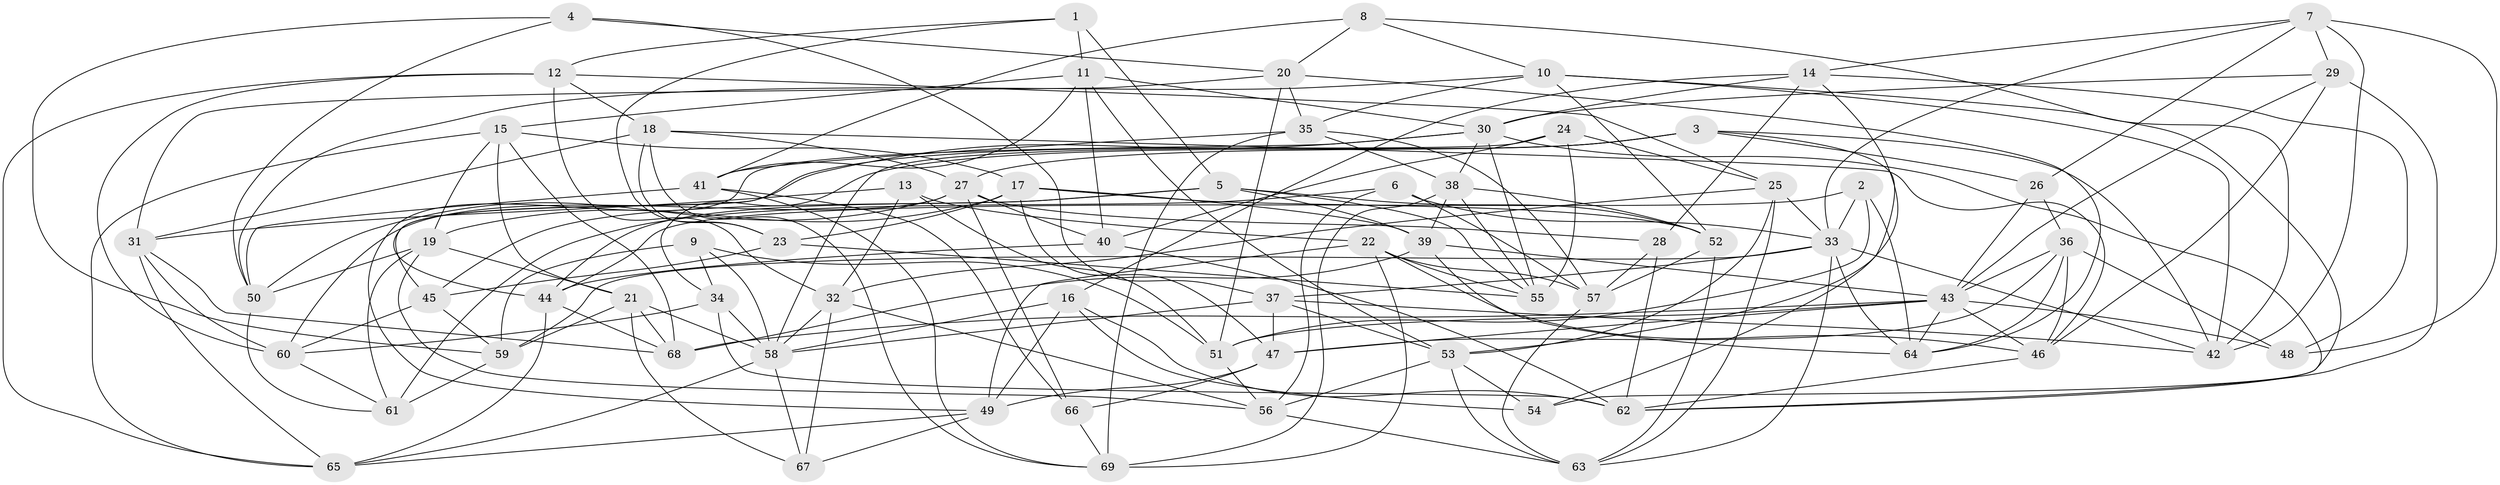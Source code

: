 // original degree distribution, {4: 1.0}
// Generated by graph-tools (version 1.1) at 2025/02/03/09/25 03:02:59]
// undirected, 69 vertices, 197 edges
graph export_dot {
graph [start="1"]
  node [color=gray90,style=filled];
  1;
  2;
  3;
  4;
  5;
  6;
  7;
  8;
  9;
  10;
  11;
  12;
  13;
  14;
  15;
  16;
  17;
  18;
  19;
  20;
  21;
  22;
  23;
  24;
  25;
  26;
  27;
  28;
  29;
  30;
  31;
  32;
  33;
  34;
  35;
  36;
  37;
  38;
  39;
  40;
  41;
  42;
  43;
  44;
  45;
  46;
  47;
  48;
  49;
  50;
  51;
  52;
  53;
  54;
  55;
  56;
  57;
  58;
  59;
  60;
  61;
  62;
  63;
  64;
  65;
  66;
  67;
  68;
  69;
  1 -- 5 [weight=1.0];
  1 -- 11 [weight=1.0];
  1 -- 12 [weight=1.0];
  1 -- 23 [weight=1.0];
  2 -- 33 [weight=1.0];
  2 -- 44 [weight=1.0];
  2 -- 51 [weight=1.0];
  2 -- 64 [weight=1.0];
  3 -- 26 [weight=1.0];
  3 -- 27 [weight=1.0];
  3 -- 34 [weight=1.0];
  3 -- 42 [weight=1.0];
  3 -- 45 [weight=1.0];
  3 -- 54 [weight=1.0];
  4 -- 20 [weight=1.0];
  4 -- 37 [weight=1.0];
  4 -- 50 [weight=1.0];
  4 -- 59 [weight=1.0];
  5 -- 39 [weight=1.0];
  5 -- 44 [weight=1.0];
  5 -- 45 [weight=1.0];
  5 -- 52 [weight=1.0];
  5 -- 55 [weight=1.0];
  6 -- 33 [weight=2.0];
  6 -- 56 [weight=1.0];
  6 -- 57 [weight=1.0];
  6 -- 61 [weight=2.0];
  7 -- 14 [weight=1.0];
  7 -- 26 [weight=1.0];
  7 -- 29 [weight=1.0];
  7 -- 33 [weight=1.0];
  7 -- 42 [weight=1.0];
  7 -- 48 [weight=1.0];
  8 -- 10 [weight=1.0];
  8 -- 20 [weight=1.0];
  8 -- 41 [weight=1.0];
  8 -- 42 [weight=1.0];
  9 -- 34 [weight=1.0];
  9 -- 51 [weight=1.0];
  9 -- 58 [weight=1.0];
  9 -- 59 [weight=1.0];
  10 -- 35 [weight=1.0];
  10 -- 42 [weight=1.0];
  10 -- 50 [weight=1.0];
  10 -- 52 [weight=1.0];
  10 -- 54 [weight=1.0];
  11 -- 15 [weight=1.0];
  11 -- 30 [weight=1.0];
  11 -- 40 [weight=1.0];
  11 -- 41 [weight=1.0];
  11 -- 53 [weight=1.0];
  12 -- 18 [weight=1.0];
  12 -- 25 [weight=1.0];
  12 -- 32 [weight=1.0];
  12 -- 60 [weight=1.0];
  12 -- 65 [weight=1.0];
  13 -- 22 [weight=1.0];
  13 -- 31 [weight=1.0];
  13 -- 32 [weight=1.0];
  13 -- 51 [weight=1.0];
  14 -- 16 [weight=1.0];
  14 -- 28 [weight=1.0];
  14 -- 30 [weight=1.0];
  14 -- 48 [weight=1.0];
  14 -- 53 [weight=1.0];
  15 -- 17 [weight=1.0];
  15 -- 19 [weight=1.0];
  15 -- 21 [weight=1.0];
  15 -- 65 [weight=1.0];
  15 -- 68 [weight=1.0];
  16 -- 49 [weight=1.0];
  16 -- 54 [weight=2.0];
  16 -- 58 [weight=1.0];
  16 -- 62 [weight=1.0];
  17 -- 19 [weight=1.0];
  17 -- 23 [weight=1.0];
  17 -- 39 [weight=1.0];
  17 -- 47 [weight=1.0];
  17 -- 52 [weight=1.0];
  18 -- 23 [weight=1.0];
  18 -- 27 [weight=1.0];
  18 -- 31 [weight=1.0];
  18 -- 46 [weight=1.0];
  18 -- 69 [weight=1.0];
  19 -- 21 [weight=1.0];
  19 -- 50 [weight=1.0];
  19 -- 56 [weight=1.0];
  19 -- 61 [weight=1.0];
  20 -- 31 [weight=1.0];
  20 -- 35 [weight=1.0];
  20 -- 51 [weight=1.0];
  20 -- 64 [weight=1.0];
  21 -- 58 [weight=1.0];
  21 -- 59 [weight=1.0];
  21 -- 67 [weight=1.0];
  21 -- 68 [weight=1.0];
  22 -- 46 [weight=1.0];
  22 -- 49 [weight=1.0];
  22 -- 55 [weight=1.0];
  22 -- 57 [weight=1.0];
  22 -- 69 [weight=1.0];
  23 -- 45 [weight=2.0];
  23 -- 55 [weight=1.0];
  24 -- 25 [weight=1.0];
  24 -- 40 [weight=1.0];
  24 -- 55 [weight=1.0];
  24 -- 58 [weight=1.0];
  25 -- 32 [weight=1.0];
  25 -- 33 [weight=1.0];
  25 -- 53 [weight=1.0];
  25 -- 63 [weight=1.0];
  26 -- 36 [weight=1.0];
  26 -- 43 [weight=1.0];
  27 -- 28 [weight=1.0];
  27 -- 40 [weight=2.0];
  27 -- 50 [weight=1.0];
  27 -- 60 [weight=1.0];
  27 -- 66 [weight=1.0];
  28 -- 57 [weight=1.0];
  28 -- 62 [weight=1.0];
  29 -- 30 [weight=1.0];
  29 -- 43 [weight=1.0];
  29 -- 46 [weight=1.0];
  29 -- 62 [weight=2.0];
  30 -- 38 [weight=1.0];
  30 -- 44 [weight=1.0];
  30 -- 49 [weight=1.0];
  30 -- 55 [weight=1.0];
  30 -- 62 [weight=1.0];
  31 -- 60 [weight=1.0];
  31 -- 65 [weight=1.0];
  31 -- 68 [weight=1.0];
  32 -- 56 [weight=1.0];
  32 -- 58 [weight=1.0];
  32 -- 67 [weight=1.0];
  33 -- 37 [weight=1.0];
  33 -- 42 [weight=1.0];
  33 -- 59 [weight=1.0];
  33 -- 63 [weight=1.0];
  33 -- 64 [weight=1.0];
  34 -- 58 [weight=2.0];
  34 -- 60 [weight=1.0];
  34 -- 62 [weight=1.0];
  35 -- 38 [weight=1.0];
  35 -- 41 [weight=1.0];
  35 -- 57 [weight=1.0];
  35 -- 69 [weight=1.0];
  36 -- 43 [weight=1.0];
  36 -- 46 [weight=1.0];
  36 -- 47 [weight=1.0];
  36 -- 48 [weight=1.0];
  36 -- 64 [weight=1.0];
  37 -- 42 [weight=1.0];
  37 -- 47 [weight=1.0];
  37 -- 53 [weight=1.0];
  37 -- 58 [weight=1.0];
  38 -- 39 [weight=1.0];
  38 -- 52 [weight=1.0];
  38 -- 55 [weight=1.0];
  38 -- 69 [weight=1.0];
  39 -- 43 [weight=1.0];
  39 -- 64 [weight=1.0];
  39 -- 68 [weight=1.0];
  40 -- 44 [weight=1.0];
  40 -- 62 [weight=1.0];
  41 -- 50 [weight=1.0];
  41 -- 66 [weight=1.0];
  41 -- 69 [weight=1.0];
  43 -- 46 [weight=1.0];
  43 -- 47 [weight=1.0];
  43 -- 48 [weight=1.0];
  43 -- 51 [weight=1.0];
  43 -- 64 [weight=1.0];
  43 -- 68 [weight=1.0];
  44 -- 65 [weight=1.0];
  44 -- 68 [weight=1.0];
  45 -- 59 [weight=1.0];
  45 -- 60 [weight=1.0];
  46 -- 62 [weight=1.0];
  47 -- 49 [weight=1.0];
  47 -- 66 [weight=1.0];
  49 -- 65 [weight=1.0];
  49 -- 67 [weight=1.0];
  50 -- 61 [weight=1.0];
  51 -- 56 [weight=1.0];
  52 -- 57 [weight=1.0];
  52 -- 63 [weight=1.0];
  53 -- 54 [weight=2.0];
  53 -- 56 [weight=1.0];
  53 -- 63 [weight=1.0];
  56 -- 63 [weight=1.0];
  57 -- 63 [weight=1.0];
  58 -- 65 [weight=1.0];
  58 -- 67 [weight=1.0];
  59 -- 61 [weight=1.0];
  60 -- 61 [weight=1.0];
  66 -- 69 [weight=1.0];
}
